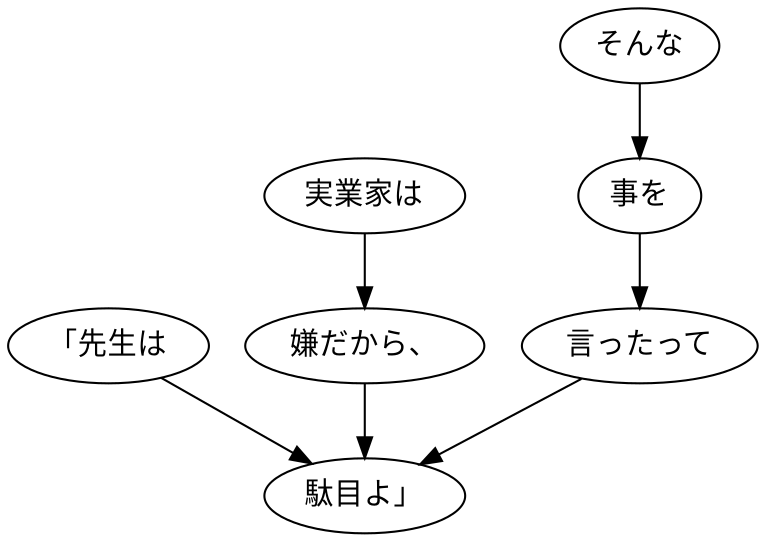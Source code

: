 digraph graph3096 {
	node0 [label="「先生は"];
	node1 [label="実業家は"];
	node2 [label="嫌だから、"];
	node3 [label="そんな"];
	node4 [label="事を"];
	node5 [label="言ったって"];
	node6 [label="駄目よ」"];
	node0 -> node6;
	node1 -> node2;
	node2 -> node6;
	node3 -> node4;
	node4 -> node5;
	node5 -> node6;
}
